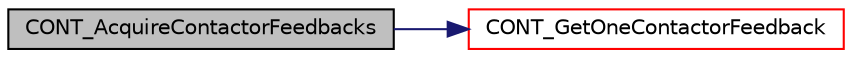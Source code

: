 digraph "CONT_AcquireContactorFeedbacks"
{
  edge [fontname="Helvetica",fontsize="10",labelfontname="Helvetica",labelfontsize="10"];
  node [fontname="Helvetica",fontsize="10",shape=record];
  rankdir="LR";
  Node0 [label="CONT_AcquireContactorFeedbacks",height=0.2,width=0.4,color="black", fillcolor="grey75", style="filled", fontcolor="black"];
  Node0 -> Node1 [color="midnightblue",fontsize="10",style="solid",fontname="Helvetica"];
  Node1 [label="CONT_GetOneContactorFeedback",height=0.2,width=0.4,color="red", fillcolor="white", style="filled",URL="$contactor_8c.html#a521355612754fa7a16edf5baa055c5f4",tooltip="gets the feedback of all the contactors "];
}
